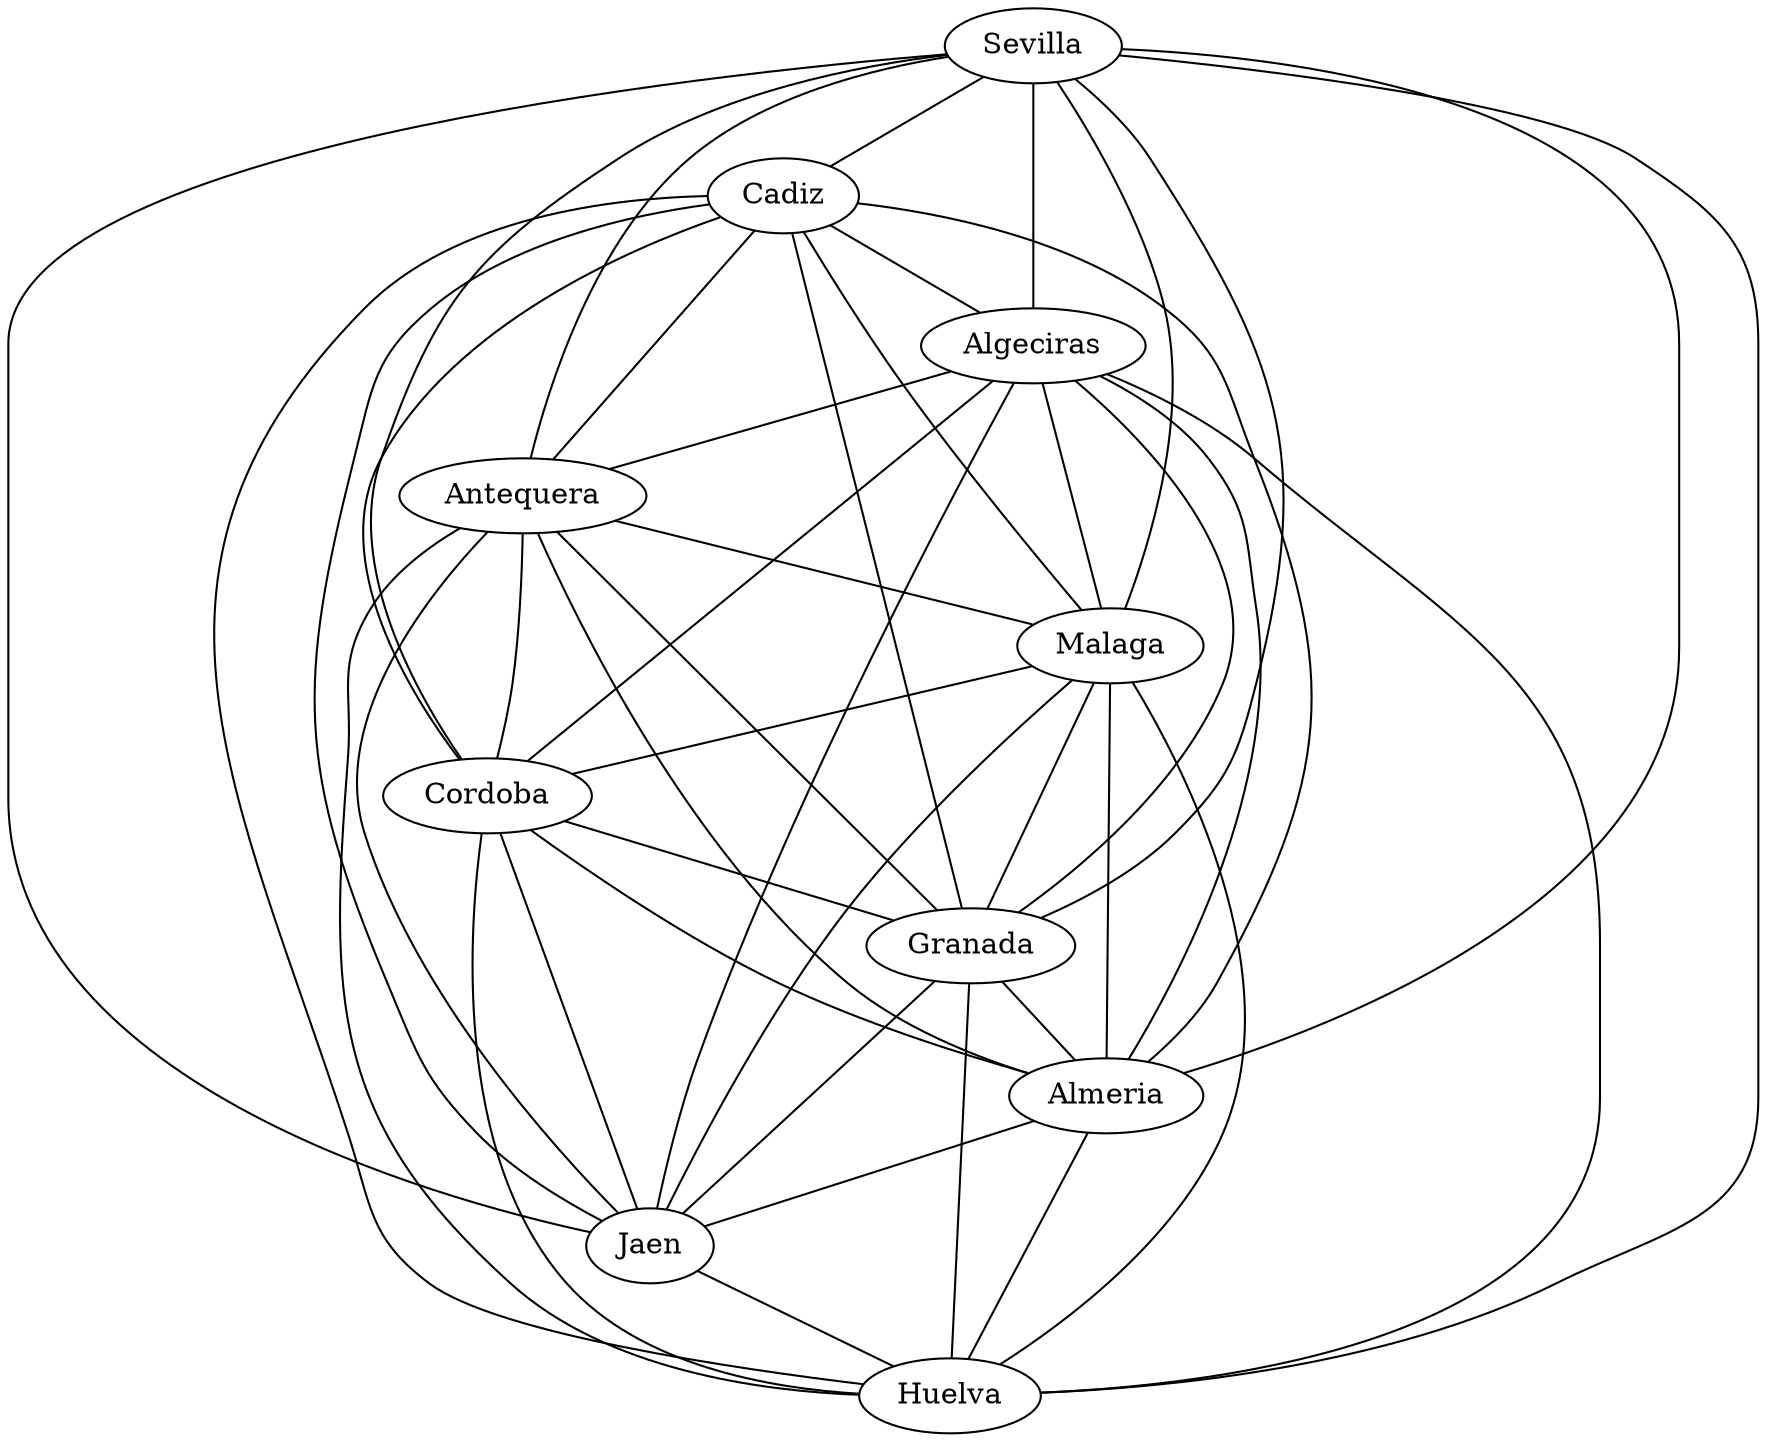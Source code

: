 strict graph G {
  Sevilla;
  Cadiz;
  Huelva;
  Cordoba;
  Malaga;
  Antequera;
  Almeria;
  Granada;
  Jaen;
  Algeciras;
  Cadiz -- Huelva;
  Sevilla -- Huelva;
  Sevilla -- Cordoba;
  Sevilla -- Cadiz;
  Sevilla -- Antequera;
  Antequera -- Granada;
  Antequera -- Malaga;
  Antequera -- Cordoba;
  Malaga -- Almeria;
  Cordoba -- Jaen;
  Cordoba -- Granada;
  Granada -- Almeria;
  Granada -- Jaen;
  Cadiz -- Algeciras;
  Algeciras -- Malaga;
  Almeria -- Jaen;
  Cordoba -- Huelva;
  Sevilla -- Algeciras;
  Sevilla -- Malaga;
  Sevilla -- Granada;
  Sevilla -- Almeria;
  Sevilla -- Jaen;
  Cadiz -- Malaga;
  Cadiz -- Antequera;
  Cadiz -- Granada;
  Cadiz -- Almeria;
  Cadiz -- Jaen;
  Cadiz -- Cordoba;
  Algeciras -- Antequera;
  Algeciras -- Granada;
  Algeciras -- Almeria;
  Algeciras -- Jaen;
  Algeciras -- Cordoba;
  Algeciras -- Huelva;
  Malaga -- Granada;
  Malaga -- Jaen;
  Malaga -- Cordoba;
  Malaga -- Huelva;
  Antequera -- Almeria;
  Antequera -- Jaen;
  Antequera -- Huelva;
  Granada -- Huelva;
  Almeria -- Cordoba;
  Almeria -- Huelva;
  Jaen -- Huelva;
}
